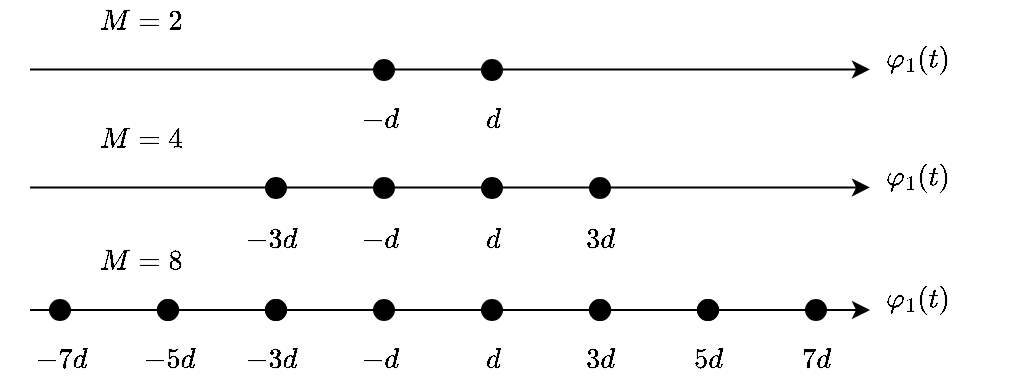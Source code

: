 <mxfile version="13.10.5" type="device"><diagram id="RHkV62qSJhm7Cb0I-fOm" name="Page-1"><mxGraphModel dx="1228" dy="748" grid="1" gridSize="10" guides="1" tooltips="1" connect="1" arrows="1" fold="1" page="1" pageScale="1" pageWidth="827" pageHeight="1169" math="1" shadow="0"><root><mxCell id="0"/><mxCell id="1" parent="0"/><mxCell id="apIb2PT3IReN-shAUzti-5" value="" style="ellipse;whiteSpace=wrap;html=1;aspect=fixed;fillColor=#000000;" vertex="1" parent="1"><mxGeometry x="382" y="280" width="10" height="10" as="geometry"/></mxCell><mxCell id="apIb2PT3IReN-shAUzti-9" value="" style="ellipse;whiteSpace=wrap;html=1;aspect=fixed;fillColor=#000000;" vertex="1" parent="1"><mxGeometry x="436" y="280" width="10" height="10" as="geometry"/></mxCell><mxCell id="apIb2PT3IReN-shAUzti-13" value="" style="ellipse;whiteSpace=wrap;html=1;aspect=fixed;fillColor=#000000;" vertex="1" parent="1"><mxGeometry x="382" y="339" width="10" height="10" as="geometry"/></mxCell><mxCell id="apIb2PT3IReN-shAUzti-14" value="" style="ellipse;whiteSpace=wrap;html=1;aspect=fixed;fillColor=#000000;" vertex="1" parent="1"><mxGeometry x="490" y="339" width="10" height="10" as="geometry"/></mxCell><mxCell id="apIb2PT3IReN-shAUzti-15" value="" style="ellipse;whiteSpace=wrap;html=1;aspect=fixed;fillColor=#000000;" vertex="1" parent="1"><mxGeometry x="436" y="339" width="10" height="10" as="geometry"/></mxCell><mxCell id="apIb2PT3IReN-shAUzti-16" value="" style="ellipse;whiteSpace=wrap;html=1;aspect=fixed;fillColor=#000000;" vertex="1" parent="1"><mxGeometry x="328" y="339" width="10" height="10" as="geometry"/></mxCell><mxCell id="apIb2PT3IReN-shAUzti-17" value="" style="endArrow=classic;html=1;" edge="1" parent="1"><mxGeometry width="50" height="50" relative="1" as="geometry"><mxPoint x="210" y="405" as="sourcePoint"/><mxPoint x="630" y="405" as="targetPoint"/></mxGeometry></mxCell><mxCell id="apIb2PT3IReN-shAUzti-18" value="" style="ellipse;whiteSpace=wrap;html=1;aspect=fixed;fillColor=#000000;" vertex="1" parent="1"><mxGeometry x="382" y="400" width="10" height="10" as="geometry"/></mxCell><mxCell id="apIb2PT3IReN-shAUzti-19" value="" style="ellipse;whiteSpace=wrap;html=1;aspect=fixed;fillColor=#000000;" vertex="1" parent="1"><mxGeometry x="490" y="400" width="10" height="10" as="geometry"/></mxCell><mxCell id="apIb2PT3IReN-shAUzti-20" value="" style="ellipse;whiteSpace=wrap;html=1;aspect=fixed;fillColor=#000000;" vertex="1" parent="1"><mxGeometry x="436" y="400" width="10" height="10" as="geometry"/></mxCell><mxCell id="apIb2PT3IReN-shAUzti-21" value="" style="ellipse;whiteSpace=wrap;html=1;aspect=fixed;fillColor=#000000;" vertex="1" parent="1"><mxGeometry x="328" y="400" width="10" height="10" as="geometry"/></mxCell><mxCell id="apIb2PT3IReN-shAUzti-23" value="$$-d$$" style="text;html=1;align=center;verticalAlign=middle;resizable=1;points=[];autosize=1;" vertex="1" parent="1"><mxGeometry x="360" y="300" width="50" height="20" as="geometry"/></mxCell><mxCell id="apIb2PT3IReN-shAUzti-24" value="$$d$$" style="text;html=1;align=center;verticalAlign=middle;resizable=1;points=[];autosize=1;" vertex="1" parent="1"><mxGeometry x="416" y="300" width="50" height="20" as="geometry"/></mxCell><mxCell id="apIb2PT3IReN-shAUzti-25" value="$$-3d$$" style="text;html=1;align=center;verticalAlign=middle;resizable=1;points=[];autosize=1;" vertex="1" parent="1"><mxGeometry x="300" y="360" width="60" height="20" as="geometry"/></mxCell><mxCell id="apIb2PT3IReN-shAUzti-26" value="$$-d$$" style="text;html=1;align=center;verticalAlign=middle;resizable=1;points=[];autosize=1;" vertex="1" parent="1"><mxGeometry x="360" y="360" width="50" height="20" as="geometry"/></mxCell><mxCell id="apIb2PT3IReN-shAUzti-27" value="$$d$$" style="text;html=1;align=center;verticalAlign=middle;resizable=1;points=[];autosize=1;" vertex="1" parent="1"><mxGeometry x="416" y="360" width="50" height="20" as="geometry"/></mxCell><mxCell id="apIb2PT3IReN-shAUzti-28" value="$$3d$$" style="text;html=1;align=center;verticalAlign=middle;resizable=1;points=[];autosize=1;" vertex="1" parent="1"><mxGeometry x="465" y="360" width="60" height="20" as="geometry"/></mxCell><mxCell id="apIb2PT3IReN-shAUzti-33" value="$$3d$$" style="text;html=1;align=center;verticalAlign=middle;resizable=1;points=[];autosize=1;" vertex="1" parent="1"><mxGeometry x="465" y="420" width="60" height="20" as="geometry"/></mxCell><mxCell id="apIb2PT3IReN-shAUzti-34" value="$$d$$" style="text;html=1;align=center;verticalAlign=middle;resizable=1;points=[];autosize=1;" vertex="1" parent="1"><mxGeometry x="416" y="420" width="50" height="20" as="geometry"/></mxCell><mxCell id="apIb2PT3IReN-shAUzti-35" value="$$-d$$" style="text;html=1;align=center;verticalAlign=middle;resizable=1;points=[];autosize=1;" vertex="1" parent="1"><mxGeometry x="360" y="420" width="50" height="20" as="geometry"/></mxCell><mxCell id="apIb2PT3IReN-shAUzti-36" value="$$-3d$$" style="text;html=1;align=center;verticalAlign=middle;resizable=1;points=[];autosize=1;" vertex="1" parent="1"><mxGeometry x="300" y="420" width="60" height="20" as="geometry"/></mxCell><mxCell id="apIb2PT3IReN-shAUzti-37" value="" style="ellipse;whiteSpace=wrap;html=1;aspect=fixed;fillColor=#000000;" vertex="1" parent="1"><mxGeometry x="490" y="400" width="10" height="10" as="geometry"/></mxCell><mxCell id="apIb2PT3IReN-shAUzti-38" value="" style="ellipse;whiteSpace=wrap;html=1;aspect=fixed;fillColor=#000000;" vertex="1" parent="1"><mxGeometry x="544" y="400" width="10" height="10" as="geometry"/></mxCell><mxCell id="apIb2PT3IReN-shAUzti-39" value="" style="ellipse;whiteSpace=wrap;html=1;aspect=fixed;fillColor=#000000;" vertex="1" parent="1"><mxGeometry x="274" y="400" width="10" height="10" as="geometry"/></mxCell><mxCell id="apIb2PT3IReN-shAUzti-40" value="" style="ellipse;whiteSpace=wrap;html=1;aspect=fixed;fillColor=#000000;" vertex="1" parent="1"><mxGeometry x="328" y="400" width="10" height="10" as="geometry"/></mxCell><mxCell id="apIb2PT3IReN-shAUzti-41" value="" style="ellipse;whiteSpace=wrap;html=1;aspect=fixed;fillColor=#000000;" vertex="1" parent="1"><mxGeometry x="220" y="400" width="10" height="10" as="geometry"/></mxCell><mxCell id="apIb2PT3IReN-shAUzti-42" value="" style="ellipse;whiteSpace=wrap;html=1;aspect=fixed;fillColor=#000000;" vertex="1" parent="1"><mxGeometry x="274" y="400" width="10" height="10" as="geometry"/></mxCell><mxCell id="apIb2PT3IReN-shAUzti-43" value="" style="ellipse;whiteSpace=wrap;html=1;aspect=fixed;fillColor=#000000;" vertex="1" parent="1"><mxGeometry x="544" y="400" width="10" height="10" as="geometry"/></mxCell><mxCell id="apIb2PT3IReN-shAUzti-44" value="" style="ellipse;whiteSpace=wrap;html=1;aspect=fixed;fillColor=#000000;" vertex="1" parent="1"><mxGeometry x="598" y="400" width="10" height="10" as="geometry"/></mxCell><mxCell id="apIb2PT3IReN-shAUzti-46" value="" style="endArrow=classic;html=1;" edge="1" parent="1"><mxGeometry width="50" height="50" relative="1" as="geometry"><mxPoint x="210" y="343.71" as="sourcePoint"/><mxPoint x="630" y="343.71" as="targetPoint"/></mxGeometry></mxCell><mxCell id="apIb2PT3IReN-shAUzti-47" value="" style="endArrow=classic;html=1;" edge="1" parent="1"><mxGeometry width="50" height="50" relative="1" as="geometry"><mxPoint x="210" y="284.71" as="sourcePoint"/><mxPoint x="630" y="284.71" as="targetPoint"/></mxGeometry></mxCell><mxCell id="apIb2PT3IReN-shAUzti-48" value="$$M = 2$$" style="text;html=1;align=center;verticalAlign=middle;resizable=0;points=[];autosize=1;" vertex="1" parent="1"><mxGeometry x="230" y="250" width="70" height="20" as="geometry"/></mxCell><mxCell id="apIb2PT3IReN-shAUzti-49" value="$$\varphi_{1}(t)$$" style="text;html=1;align=center;verticalAlign=middle;resizable=0;points=[];autosize=1;" vertex="1" parent="1"><mxGeometry x="598" y="270" width="110" height="20" as="geometry"/></mxCell><mxCell id="apIb2PT3IReN-shAUzti-50" value="$$\varphi_{1}(t)$$" style="text;html=1;align=center;verticalAlign=middle;resizable=0;points=[];autosize=1;" vertex="1" parent="1"><mxGeometry x="598" y="329" width="110" height="20" as="geometry"/></mxCell><mxCell id="apIb2PT3IReN-shAUzti-51" value="$$\varphi_{1}(t)$$" style="text;html=1;align=center;verticalAlign=middle;resizable=0;points=[];autosize=1;" vertex="1" parent="1"><mxGeometry x="598" y="390" width="110" height="20" as="geometry"/></mxCell><mxCell id="apIb2PT3IReN-shAUzti-52" value="$$M = 4$$" style="text;html=1;align=center;verticalAlign=middle;resizable=0;points=[];autosize=1;" vertex="1" parent="1"><mxGeometry x="230" y="309" width="70" height="20" as="geometry"/></mxCell><mxCell id="apIb2PT3IReN-shAUzti-53" value="$$M = 8$$" style="text;html=1;align=center;verticalAlign=middle;resizable=0;points=[];autosize=1;" vertex="1" parent="1"><mxGeometry x="230" y="370" width="70" height="20" as="geometry"/></mxCell><mxCell id="apIb2PT3IReN-shAUzti-54" value="$$5d$$" style="text;html=1;align=center;verticalAlign=middle;resizable=1;points=[];autosize=1;" vertex="1" parent="1"><mxGeometry x="519" y="420" width="60" height="20" as="geometry"/></mxCell><mxCell id="apIb2PT3IReN-shAUzti-55" value="$$7d$$" style="text;html=1;align=center;verticalAlign=middle;resizable=1;points=[];autosize=1;" vertex="1" parent="1"><mxGeometry x="573" y="420" width="60" height="20" as="geometry"/></mxCell><mxCell id="apIb2PT3IReN-shAUzti-56" value="$$-7d$$" style="text;html=1;align=center;verticalAlign=middle;resizable=1;points=[];autosize=1;" vertex="1" parent="1"><mxGeometry x="195" y="420" width="60" height="20" as="geometry"/></mxCell><mxCell id="apIb2PT3IReN-shAUzti-57" value="$$-5d$$" style="text;html=1;align=center;verticalAlign=middle;resizable=1;points=[];autosize=1;" vertex="1" parent="1"><mxGeometry x="249" y="420" width="60" height="20" as="geometry"/></mxCell></root></mxGraphModel></diagram></mxfile>